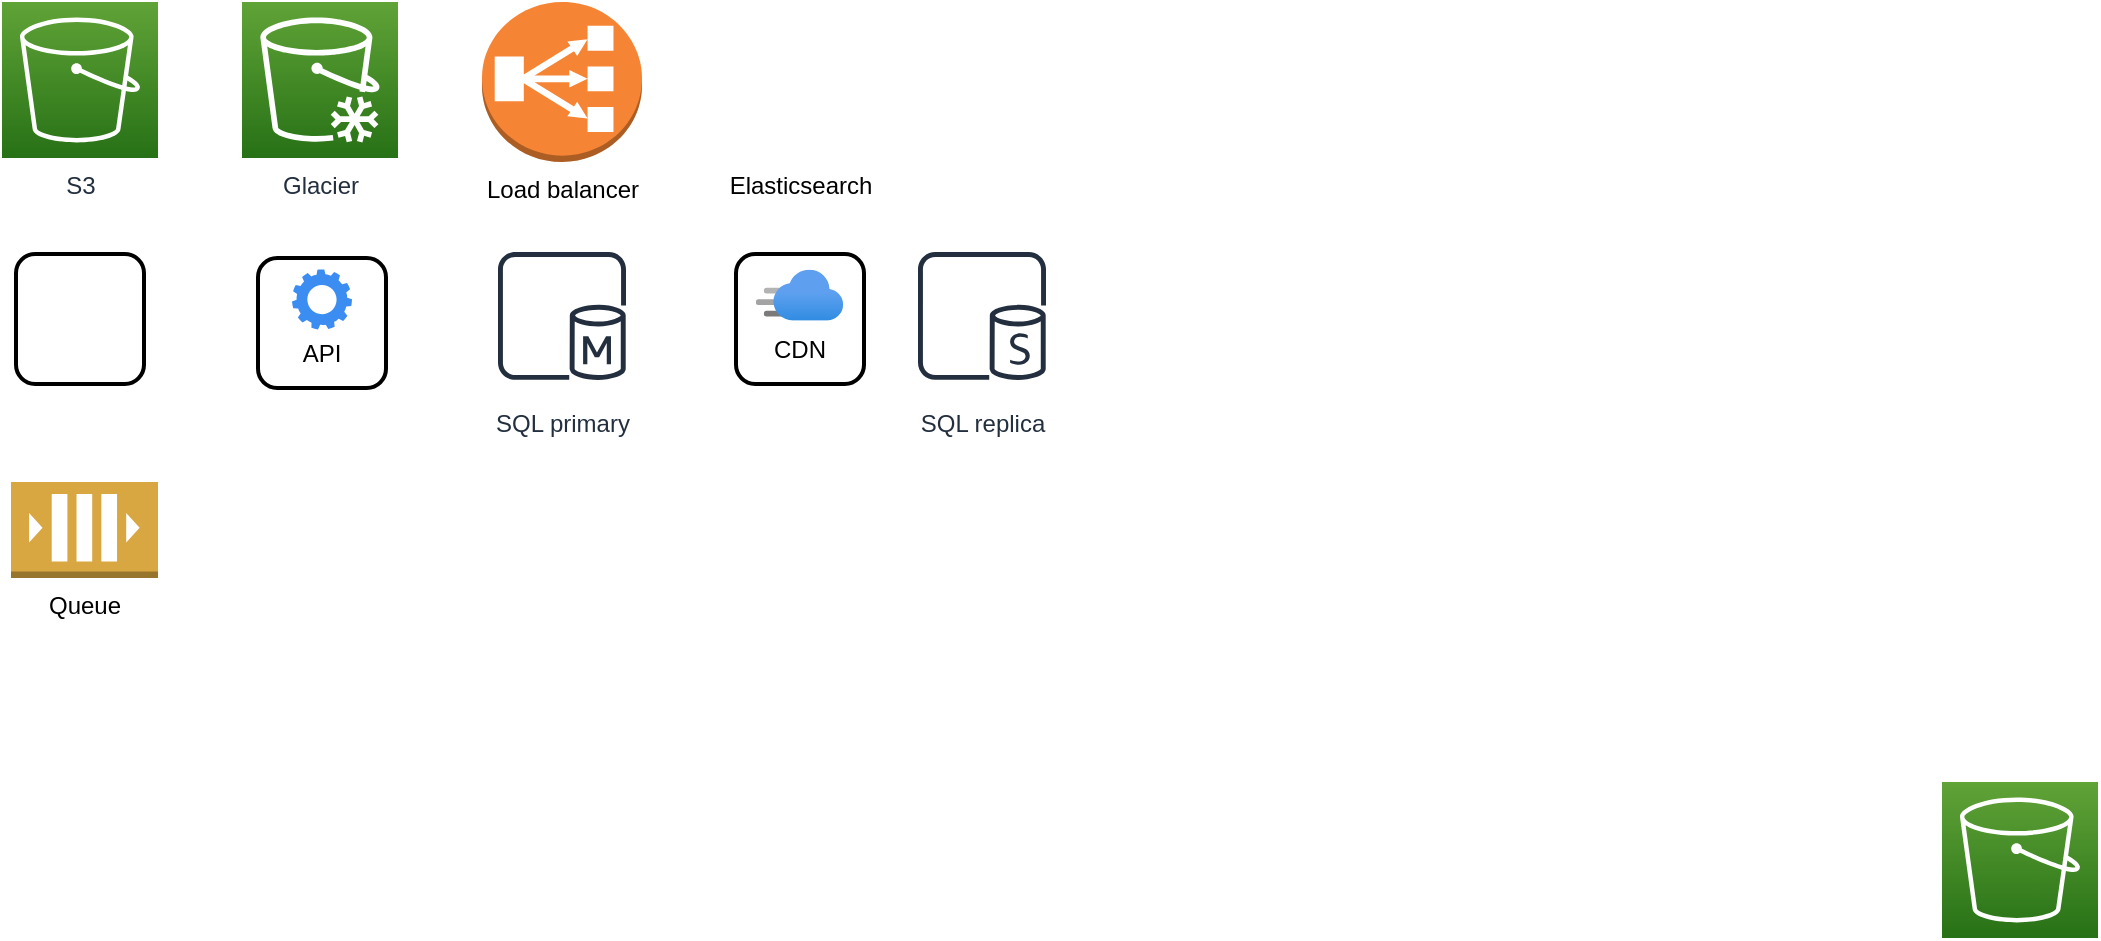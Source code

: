 <mxfile version="13.8.1" type="github">
  <diagram id="2-F_Av31R-bHBU5yH5pq" name="Page-1">
    <mxGraphModel dx="988" dy="564" grid="1" gridSize="10" guides="1" tooltips="1" connect="1" arrows="1" fold="1" page="1" pageScale="1" pageWidth="3300" pageHeight="4681" math="0" shadow="0">
      <root>
        <mxCell id="0" />
        <mxCell id="1" parent="0" />
        <mxCell id="3kRtmfhIi5UnuW0yugDj-1" value="" style="outlineConnect=0;fontColor=#232F3E;gradientColor=#60A337;gradientDirection=north;fillColor=#277116;strokeColor=#ffffff;dashed=0;verticalLabelPosition=bottom;verticalAlign=top;align=center;html=1;fontSize=12;fontStyle=0;aspect=fixed;shape=mxgraph.aws4.resourceIcon;resIcon=mxgraph.aws4.s3;" vertex="1" parent="1">
          <mxGeometry x="1010" y="430" width="78" height="78" as="geometry" />
        </mxCell>
        <mxCell id="3kRtmfhIi5UnuW0yugDj-5" value="S3" style="outlineConnect=0;fontColor=#232F3E;gradientColor=#60A337;gradientDirection=north;fillColor=#277116;strokeColor=#ffffff;dashed=0;verticalLabelPosition=bottom;verticalAlign=top;align=center;html=1;fontSize=12;fontStyle=0;aspect=fixed;shape=mxgraph.aws4.resourceIcon;resIcon=mxgraph.aws4.s3;" vertex="1" parent="1">
          <mxGeometry x="40" y="40" width="78" height="78" as="geometry" />
        </mxCell>
        <mxCell id="3kRtmfhIi5UnuW0yugDj-6" value="Glacier" style="outlineConnect=0;fontColor=#232F3E;gradientColor=#60A337;gradientDirection=north;fillColor=#277116;strokeColor=#ffffff;dashed=0;verticalLabelPosition=bottom;verticalAlign=top;align=center;html=1;fontSize=12;fontStyle=0;aspect=fixed;shape=mxgraph.aws4.resourceIcon;resIcon=mxgraph.aws4.glacier;" vertex="1" parent="1">
          <mxGeometry x="160" y="40" width="78" height="78" as="geometry" />
        </mxCell>
        <mxCell id="3kRtmfhIi5UnuW0yugDj-7" value="Load balancer" style="outlineConnect=0;dashed=0;verticalLabelPosition=bottom;verticalAlign=top;align=center;html=1;shape=mxgraph.aws3.classic_load_balancer;fillColor=#F58534;gradientColor=none;" vertex="1" parent="1">
          <mxGeometry x="280" y="40" width="80" height="80" as="geometry" />
        </mxCell>
        <mxCell id="3kRtmfhIi5UnuW0yugDj-15" value="Elasticsearch&lt;br&gt;" style="shape=image;html=1;verticalAlign=top;verticalLabelPosition=bottom;labelBackgroundColor=#ffffff;imageAspect=0;aspect=fixed;image=https://cdn4.iconfinder.com/data/icons/logos-brands-5/24/elasticsearch-128.png" vertex="1" parent="1">
          <mxGeometry x="400" y="40" width="78" height="78" as="geometry" />
        </mxCell>
        <mxCell id="3kRtmfhIi5UnuW0yugDj-16" value="SQL primary" style="outlineConnect=0;fontColor=#232F3E;gradientColor=none;strokeColor=#232F3E;fillColor=#ffffff;dashed=0;verticalLabelPosition=bottom;verticalAlign=top;align=center;html=1;fontSize=12;fontStyle=0;aspect=fixed;shape=mxgraph.aws4.resourceIcon;resIcon=mxgraph.aws4.sql_primary;" vertex="1" parent="1">
          <mxGeometry x="280" y="157" width="80" height="80" as="geometry" />
        </mxCell>
        <mxCell id="3kRtmfhIi5UnuW0yugDj-17" value="SQL replica" style="outlineConnect=0;fontColor=#232F3E;gradientColor=none;strokeColor=#232F3E;fillColor=#ffffff;dashed=0;verticalLabelPosition=bottom;verticalAlign=top;align=center;html=1;fontSize=12;fontStyle=0;aspect=fixed;shape=mxgraph.aws4.resourceIcon;resIcon=mxgraph.aws4.sql_replica;" vertex="1" parent="1">
          <mxGeometry x="490" y="157" width="80" height="80" as="geometry" />
        </mxCell>
        <mxCell id="3kRtmfhIi5UnuW0yugDj-21" value="" style="group" vertex="1" connectable="0" parent="1">
          <mxGeometry x="407" y="166" width="64" height="65" as="geometry" />
        </mxCell>
        <mxCell id="3kRtmfhIi5UnuW0yugDj-20" value="&lt;br&gt;&lt;br&gt;CDN" style="rounded=1;whiteSpace=wrap;html=1;strokeWidth=2;" vertex="1" parent="3kRtmfhIi5UnuW0yugDj-21">
          <mxGeometry width="64" height="65" as="geometry" />
        </mxCell>
        <mxCell id="3kRtmfhIi5UnuW0yugDj-19" value="" style="aspect=fixed;html=1;points=[];align=center;image;fontSize=12;image=img/lib/azure2/app_services/CDN_Profiles.svg;" vertex="1" parent="3kRtmfhIi5UnuW0yugDj-21">
          <mxGeometry x="9.946" y="7.697" width="43.618" height="25.658" as="geometry" />
        </mxCell>
        <mxCell id="3kRtmfhIi5UnuW0yugDj-25" value="" style="group" vertex="1" connectable="0" parent="1">
          <mxGeometry x="47" y="166" width="64" height="65" as="geometry" />
        </mxCell>
        <mxCell id="3kRtmfhIi5UnuW0yugDj-26" value="" style="rounded=1;whiteSpace=wrap;html=1;strokeWidth=2;" vertex="1" parent="3kRtmfhIi5UnuW0yugDj-25">
          <mxGeometry width="64" height="65" as="geometry" />
        </mxCell>
        <mxCell id="3kRtmfhIi5UnuW0yugDj-28" value="Queue" style="outlineConnect=0;dashed=0;verticalLabelPosition=bottom;verticalAlign=top;align=center;html=1;shape=mxgraph.aws3.queue;fillColor=#D9A741;gradientColor=none;strokeColor=#000000;strokeWidth=2;" vertex="1" parent="1">
          <mxGeometry x="44.5" y="280" width="73.5" height="48" as="geometry" />
        </mxCell>
        <mxCell id="3kRtmfhIi5UnuW0yugDj-32" value="" style="group" vertex="1" connectable="0" parent="1">
          <mxGeometry x="168" y="168" width="64" height="65" as="geometry" />
        </mxCell>
        <mxCell id="3kRtmfhIi5UnuW0yugDj-33" value="&lt;br&gt;&lt;br&gt;API" style="rounded=1;whiteSpace=wrap;html=1;strokeWidth=2;" vertex="1" parent="3kRtmfhIi5UnuW0yugDj-32">
          <mxGeometry width="64" height="65" as="geometry" />
        </mxCell>
        <mxCell id="3kRtmfhIi5UnuW0yugDj-35" value="" style="html=1;aspect=fixed;strokeColor=none;shadow=0;align=center;verticalAlign=top;fillColor=#3B8DF1;shape=mxgraph.gcp2.gear" vertex="1" parent="3kRtmfhIi5UnuW0yugDj-32">
          <mxGeometry x="17" y="5.7" width="30" height="30" as="geometry" />
        </mxCell>
      </root>
    </mxGraphModel>
  </diagram>
</mxfile>
